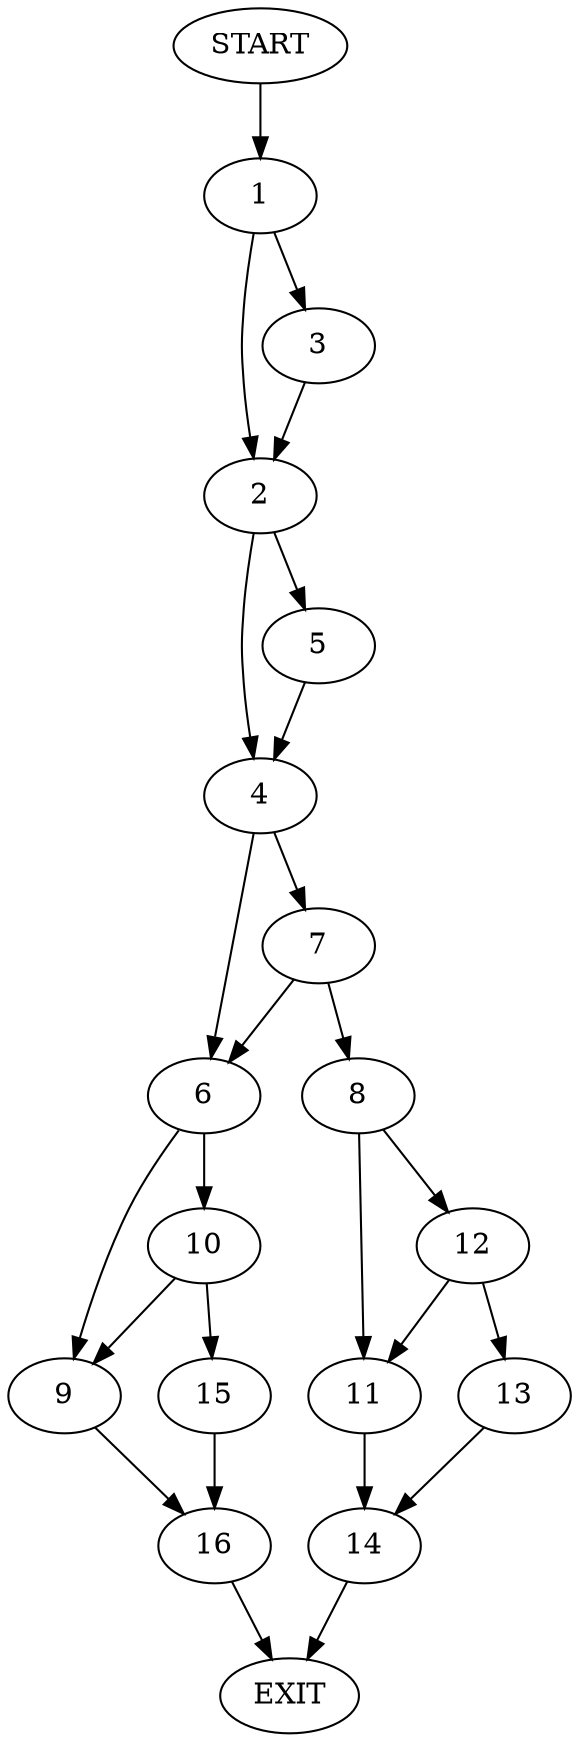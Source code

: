 digraph {
0 [label="START"]
17 [label="EXIT"]
0 -> 1
1 -> 2
1 -> 3
3 -> 2
2 -> 4
2 -> 5
5 -> 4
4 -> 6
4 -> 7
7 -> 8
7 -> 6
6 -> 9
6 -> 10
8 -> 11
8 -> 12
12 -> 13
12 -> 11
11 -> 14
13 -> 14
14 -> 17
10 -> 15
10 -> 9
9 -> 16
15 -> 16
16 -> 17
}
